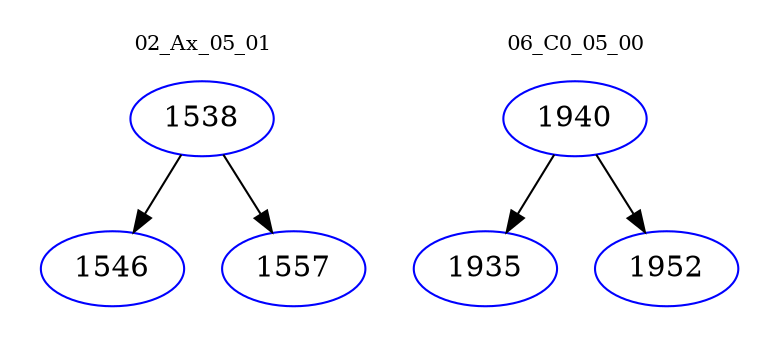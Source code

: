 digraph{
subgraph cluster_0 {
color = white
label = "02_Ax_05_01";
fontsize=10;
T0_1538 [label="1538", color="blue"]
T0_1538 -> T0_1546 [color="black"]
T0_1546 [label="1546", color="blue"]
T0_1538 -> T0_1557 [color="black"]
T0_1557 [label="1557", color="blue"]
}
subgraph cluster_1 {
color = white
label = "06_C0_05_00";
fontsize=10;
T1_1940 [label="1940", color="blue"]
T1_1940 -> T1_1935 [color="black"]
T1_1935 [label="1935", color="blue"]
T1_1940 -> T1_1952 [color="black"]
T1_1952 [label="1952", color="blue"]
}
}
